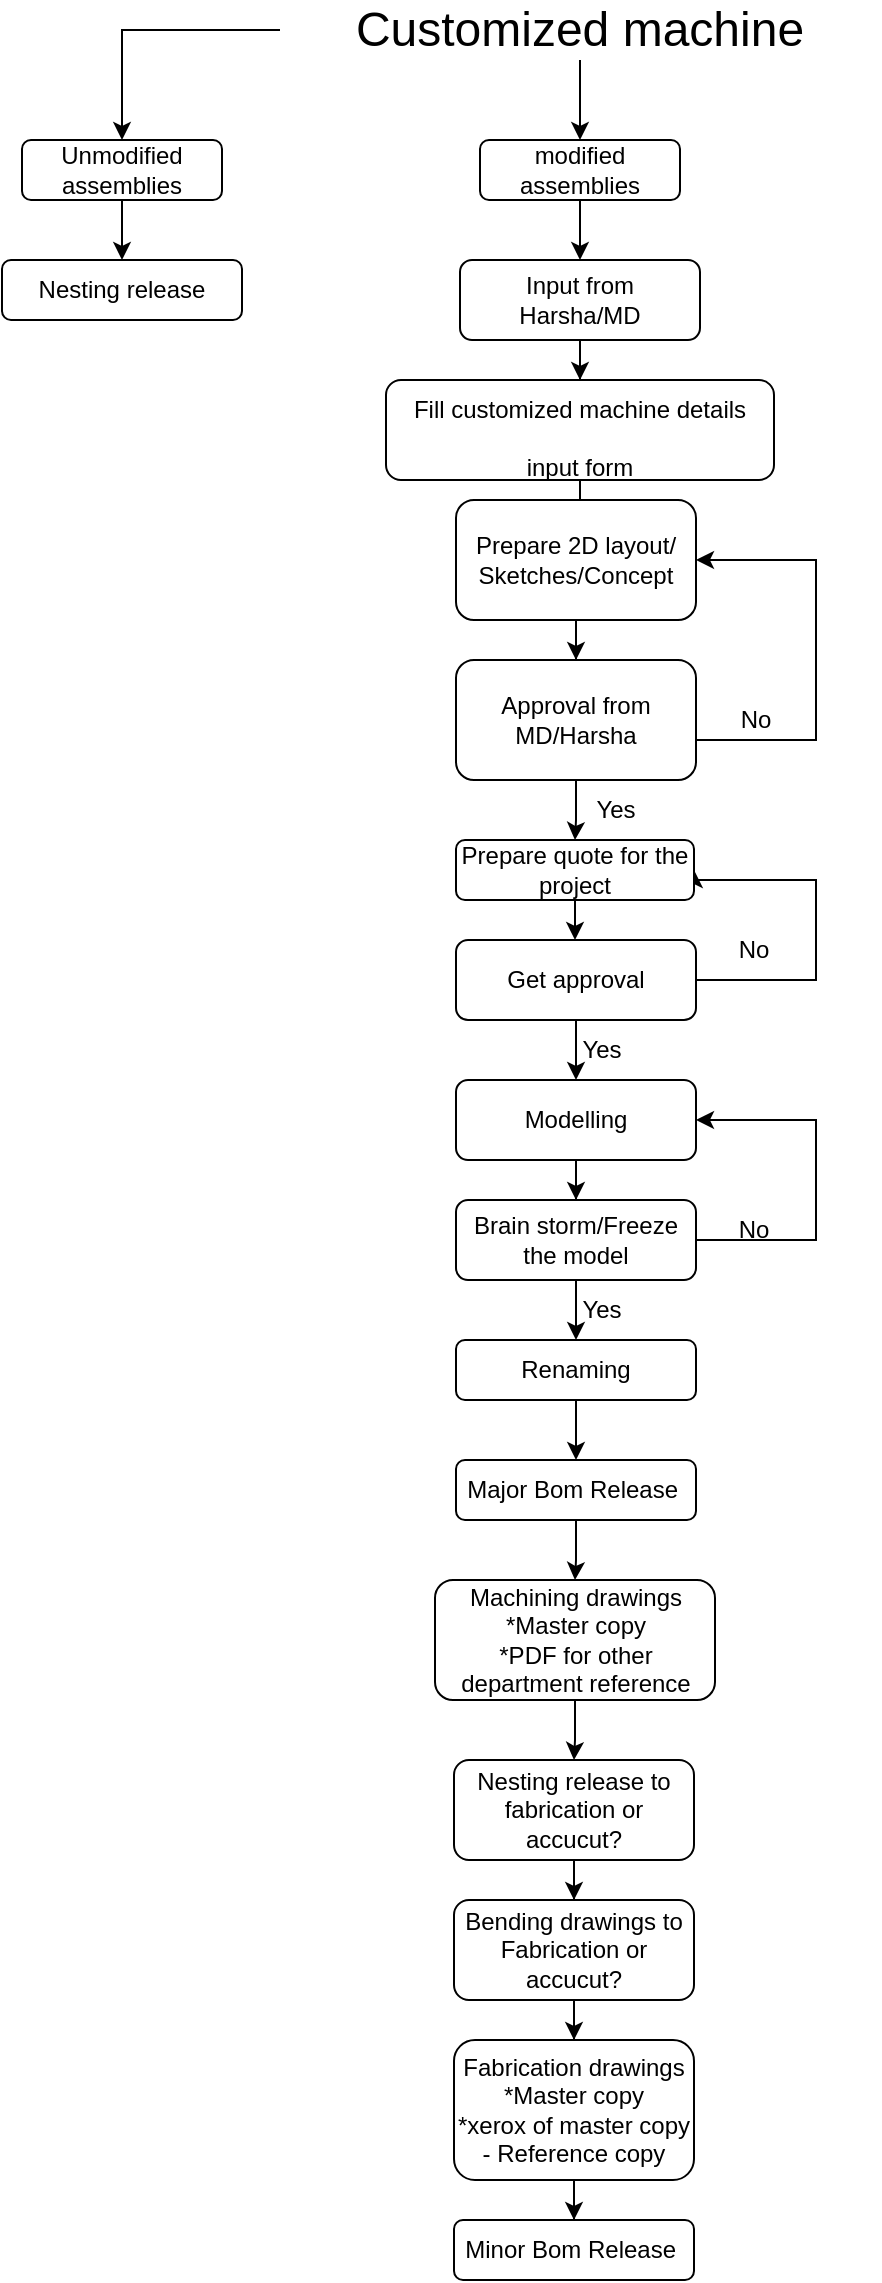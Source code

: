 <mxfile version="20.3.0" type="github">
  <diagram id="C5RBs43oDa-KdzZeNtuy" name="Page-1">
    <mxGraphModel dx="782" dy="470" grid="1" gridSize="10" guides="1" tooltips="1" connect="1" arrows="1" fold="1" page="1" pageScale="1" pageWidth="827" pageHeight="1169" math="0" shadow="0">
      <root>
        <mxCell id="WIyWlLk6GJQsqaUBKTNV-0" />
        <mxCell id="WIyWlLk6GJQsqaUBKTNV-1" parent="WIyWlLk6GJQsqaUBKTNV-0" />
        <mxCell id="jDneJU6gU1Lfz4TUf1gU-5" style="edgeStyle=orthogonalEdgeStyle;rounded=0;orthogonalLoop=1;jettySize=auto;html=1;fontSize=12;" parent="WIyWlLk6GJQsqaUBKTNV-1" source="WIyWlLk6GJQsqaUBKTNV-3" target="jDneJU6gU1Lfz4TUf1gU-2" edge="1">
          <mxGeometry relative="1" as="geometry" />
        </mxCell>
        <mxCell id="WIyWlLk6GJQsqaUBKTNV-3" value="Input from Harsha/MD" style="rounded=1;whiteSpace=wrap;html=1;fontSize=12;glass=0;strokeWidth=1;shadow=0;" parent="WIyWlLk6GJQsqaUBKTNV-1" vertex="1">
          <mxGeometry x="339" y="130" width="120" height="40" as="geometry" />
        </mxCell>
        <mxCell id="2XbQJNH8ckqrxTOljicF-5" style="edgeStyle=orthogonalEdgeStyle;rounded=0;orthogonalLoop=1;jettySize=auto;html=1;" edge="1" parent="WIyWlLk6GJQsqaUBKTNV-1" source="jDneJU6gU1Lfz4TUf1gU-0" target="2XbQJNH8ckqrxTOljicF-0">
          <mxGeometry relative="1" as="geometry" />
        </mxCell>
        <mxCell id="2XbQJNH8ckqrxTOljicF-6" style="edgeStyle=orthogonalEdgeStyle;rounded=0;orthogonalLoop=1;jettySize=auto;html=1;entryX=0.5;entryY=0;entryDx=0;entryDy=0;" edge="1" parent="WIyWlLk6GJQsqaUBKTNV-1" source="jDneJU6gU1Lfz4TUf1gU-0" target="2XbQJNH8ckqrxTOljicF-1">
          <mxGeometry relative="1" as="geometry" />
        </mxCell>
        <mxCell id="jDneJU6gU1Lfz4TUf1gU-0" value="&lt;font style=&quot;font-size: 24px;&quot;&gt;Customized machine&lt;/font&gt;" style="text;html=1;strokeColor=none;fillColor=none;align=center;verticalAlign=middle;whiteSpace=wrap;rounded=0;" parent="WIyWlLk6GJQsqaUBKTNV-1" vertex="1">
          <mxGeometry x="249" width="300" height="30" as="geometry" />
        </mxCell>
        <mxCell id="jDneJU6gU1Lfz4TUf1gU-4" style="edgeStyle=orthogonalEdgeStyle;rounded=0;orthogonalLoop=1;jettySize=auto;html=1;entryX=0.5;entryY=0;entryDx=0;entryDy=0;fontSize=12;" parent="WIyWlLk6GJQsqaUBKTNV-1" source="jDneJU6gU1Lfz4TUf1gU-2" target="jDneJU6gU1Lfz4TUf1gU-3" edge="1">
          <mxGeometry relative="1" as="geometry" />
        </mxCell>
        <mxCell id="jDneJU6gU1Lfz4TUf1gU-2" value="&lt;span style=&quot;font-size: 12px;&quot;&gt;Fill customized machine details input form&lt;/span&gt;" style="rounded=1;whiteSpace=wrap;html=1;fontSize=24;" parent="WIyWlLk6GJQsqaUBKTNV-1" vertex="1">
          <mxGeometry x="302" y="190" width="194" height="50" as="geometry" />
        </mxCell>
        <mxCell id="jDneJU6gU1Lfz4TUf1gU-7" style="edgeStyle=orthogonalEdgeStyle;rounded=0;orthogonalLoop=1;jettySize=auto;html=1;fontSize=12;" parent="WIyWlLk6GJQsqaUBKTNV-1" source="jDneJU6gU1Lfz4TUf1gU-3" target="jDneJU6gU1Lfz4TUf1gU-6" edge="1">
          <mxGeometry relative="1" as="geometry" />
        </mxCell>
        <mxCell id="jDneJU6gU1Lfz4TUf1gU-3" value="Prepare 2D layout/ Sketches/Concept" style="rounded=1;whiteSpace=wrap;html=1;fontSize=12;" parent="WIyWlLk6GJQsqaUBKTNV-1" vertex="1">
          <mxGeometry x="337" y="250" width="120" height="60" as="geometry" />
        </mxCell>
        <mxCell id="jDneJU6gU1Lfz4TUf1gU-8" style="edgeStyle=orthogonalEdgeStyle;rounded=0;orthogonalLoop=1;jettySize=auto;html=1;fontSize=12;entryX=1;entryY=0.5;entryDx=0;entryDy=0;" parent="WIyWlLk6GJQsqaUBKTNV-1" source="jDneJU6gU1Lfz4TUf1gU-6" target="jDneJU6gU1Lfz4TUf1gU-3" edge="1">
          <mxGeometry relative="1" as="geometry">
            <mxPoint x="607" y="210" as="targetPoint" />
            <Array as="points">
              <mxPoint x="517" y="370" />
              <mxPoint x="517" y="280" />
            </Array>
          </mxGeometry>
        </mxCell>
        <mxCell id="jDneJU6gU1Lfz4TUf1gU-34" style="edgeStyle=orthogonalEdgeStyle;rounded=0;orthogonalLoop=1;jettySize=auto;html=1;entryX=0.5;entryY=0;entryDx=0;entryDy=0;fontSize=12;" parent="WIyWlLk6GJQsqaUBKTNV-1" source="jDneJU6gU1Lfz4TUf1gU-6" target="jDneJU6gU1Lfz4TUf1gU-13" edge="1">
          <mxGeometry relative="1" as="geometry" />
        </mxCell>
        <mxCell id="jDneJU6gU1Lfz4TUf1gU-6" value="Approval from MD/Harsha" style="rounded=1;whiteSpace=wrap;html=1;fontSize=12;" parent="WIyWlLk6GJQsqaUBKTNV-1" vertex="1">
          <mxGeometry x="337" y="330" width="120" height="60" as="geometry" />
        </mxCell>
        <mxCell id="jDneJU6gU1Lfz4TUf1gU-9" value="No" style="text;html=1;strokeColor=none;fillColor=none;align=center;verticalAlign=middle;whiteSpace=wrap;rounded=0;fontSize=12;" parent="WIyWlLk6GJQsqaUBKTNV-1" vertex="1">
          <mxGeometry x="457" y="345" width="60" height="30" as="geometry" />
        </mxCell>
        <mxCell id="jDneJU6gU1Lfz4TUf1gU-11" value="Yes" style="text;html=1;strokeColor=none;fillColor=none;align=center;verticalAlign=middle;whiteSpace=wrap;rounded=0;fontSize=12;" parent="WIyWlLk6GJQsqaUBKTNV-1" vertex="1">
          <mxGeometry x="387" y="390" width="60" height="30" as="geometry" />
        </mxCell>
        <mxCell id="jDneJU6gU1Lfz4TUf1gU-22" style="edgeStyle=orthogonalEdgeStyle;rounded=0;orthogonalLoop=1;jettySize=auto;html=1;fontSize=12;entryX=0.5;entryY=0;entryDx=0;entryDy=0;" parent="WIyWlLk6GJQsqaUBKTNV-1" source="jDneJU6gU1Lfz4TUf1gU-14" target="jDneJU6gU1Lfz4TUf1gU-23" edge="1">
          <mxGeometry relative="1" as="geometry">
            <mxPoint x="397" y="710" as="targetPoint" />
          </mxGeometry>
        </mxCell>
        <mxCell id="jDneJU6gU1Lfz4TUf1gU-36" style="edgeStyle=orthogonalEdgeStyle;rounded=0;orthogonalLoop=1;jettySize=auto;html=1;entryX=1;entryY=0.5;entryDx=0;entryDy=0;fontSize=12;" parent="WIyWlLk6GJQsqaUBKTNV-1" source="jDneJU6gU1Lfz4TUf1gU-14" target="jDneJU6gU1Lfz4TUf1gU-13" edge="1">
          <mxGeometry relative="1" as="geometry">
            <Array as="points">
              <mxPoint x="517" y="490" />
              <mxPoint x="517" y="440" />
              <mxPoint x="456" y="440" />
            </Array>
          </mxGeometry>
        </mxCell>
        <mxCell id="jDneJU6gU1Lfz4TUf1gU-14" value="Get approval" style="rounded=1;whiteSpace=wrap;html=1;fontSize=12;" parent="WIyWlLk6GJQsqaUBKTNV-1" vertex="1">
          <mxGeometry x="337" y="470" width="120" height="40" as="geometry" />
        </mxCell>
        <mxCell id="jDneJU6gU1Lfz4TUf1gU-17" value="No" style="text;html=1;strokeColor=none;fillColor=none;align=center;verticalAlign=middle;whiteSpace=wrap;rounded=0;fontSize=12;" parent="WIyWlLk6GJQsqaUBKTNV-1" vertex="1">
          <mxGeometry x="456" y="460" width="60" height="30" as="geometry" />
        </mxCell>
        <mxCell id="jDneJU6gU1Lfz4TUf1gU-44" style="edgeStyle=orthogonalEdgeStyle;rounded=0;orthogonalLoop=1;jettySize=auto;html=1;fontSize=12;" parent="WIyWlLk6GJQsqaUBKTNV-1" source="jDneJU6gU1Lfz4TUf1gU-23" target="jDneJU6gU1Lfz4TUf1gU-42" edge="1">
          <mxGeometry relative="1" as="geometry" />
        </mxCell>
        <mxCell id="jDneJU6gU1Lfz4TUf1gU-23" value="Modelling" style="rounded=1;whiteSpace=wrap;html=1;fontSize=12;" parent="WIyWlLk6GJQsqaUBKTNV-1" vertex="1">
          <mxGeometry x="337" y="540" width="120" height="40" as="geometry" />
        </mxCell>
        <mxCell id="jDneJU6gU1Lfz4TUf1gU-24" value="Yes" style="text;html=1;strokeColor=none;fillColor=none;align=center;verticalAlign=middle;whiteSpace=wrap;rounded=0;fontSize=12;" parent="WIyWlLk6GJQsqaUBKTNV-1" vertex="1">
          <mxGeometry x="380" y="510" width="60" height="30" as="geometry" />
        </mxCell>
        <mxCell id="jDneJU6gU1Lfz4TUf1gU-39" style="edgeStyle=orthogonalEdgeStyle;rounded=0;orthogonalLoop=1;jettySize=auto;html=1;entryX=0.5;entryY=0;entryDx=0;entryDy=0;fontSize=12;" parent="WIyWlLk6GJQsqaUBKTNV-1" source="jDneJU6gU1Lfz4TUf1gU-25" target="jDneJU6gU1Lfz4TUf1gU-27" edge="1">
          <mxGeometry relative="1" as="geometry" />
        </mxCell>
        <mxCell id="jDneJU6gU1Lfz4TUf1gU-25" value="Major Bom Release&amp;nbsp;" style="rounded=1;whiteSpace=wrap;html=1;fontSize=12;" parent="WIyWlLk6GJQsqaUBKTNV-1" vertex="1">
          <mxGeometry x="337" y="730" width="120" height="30" as="geometry" />
        </mxCell>
        <mxCell id="jDneJU6gU1Lfz4TUf1gU-37" style="edgeStyle=orthogonalEdgeStyle;rounded=0;orthogonalLoop=1;jettySize=auto;html=1;fontSize=12;" parent="WIyWlLk6GJQsqaUBKTNV-1" source="jDneJU6gU1Lfz4TUf1gU-27" target="jDneJU6gU1Lfz4TUf1gU-28" edge="1">
          <mxGeometry relative="1" as="geometry" />
        </mxCell>
        <mxCell id="jDneJU6gU1Lfz4TUf1gU-27" value="Machining drawings&lt;br&gt;*Master copy&lt;br&gt;*PDF for other department reference" style="rounded=1;whiteSpace=wrap;html=1;fontSize=12;" parent="WIyWlLk6GJQsqaUBKTNV-1" vertex="1">
          <mxGeometry x="326.5" y="790" width="140" height="60" as="geometry" />
        </mxCell>
        <mxCell id="jDneJU6gU1Lfz4TUf1gU-49" style="edgeStyle=orthogonalEdgeStyle;rounded=0;orthogonalLoop=1;jettySize=auto;html=1;fontSize=12;" parent="WIyWlLk6GJQsqaUBKTNV-1" source="jDneJU6gU1Lfz4TUf1gU-28" target="jDneJU6gU1Lfz4TUf1gU-30" edge="1">
          <mxGeometry relative="1" as="geometry">
            <mxPoint x="397" y="910" as="targetPoint" />
          </mxGeometry>
        </mxCell>
        <mxCell id="jDneJU6gU1Lfz4TUf1gU-28" value="Nesting release to fabrication or accucut?" style="rounded=1;whiteSpace=wrap;html=1;fontSize=12;" parent="WIyWlLk6GJQsqaUBKTNV-1" vertex="1">
          <mxGeometry x="336" y="880" width="120" height="50" as="geometry" />
        </mxCell>
        <mxCell id="jDneJU6gU1Lfz4TUf1gU-41" style="edgeStyle=orthogonalEdgeStyle;rounded=0;orthogonalLoop=1;jettySize=auto;html=1;fontSize=12;" parent="WIyWlLk6GJQsqaUBKTNV-1" source="jDneJU6gU1Lfz4TUf1gU-30" target="jDneJU6gU1Lfz4TUf1gU-40" edge="1">
          <mxGeometry relative="1" as="geometry" />
        </mxCell>
        <mxCell id="jDneJU6gU1Lfz4TUf1gU-30" value="Bending drawings to Fabrication or accucut?" style="rounded=1;whiteSpace=wrap;html=1;fontSize=12;" parent="WIyWlLk6GJQsqaUBKTNV-1" vertex="1">
          <mxGeometry x="336" y="950" width="120" height="50" as="geometry" />
        </mxCell>
        <mxCell id="jDneJU6gU1Lfz4TUf1gU-35" style="edgeStyle=orthogonalEdgeStyle;rounded=0;orthogonalLoop=1;jettySize=auto;html=1;fontSize=12;" parent="WIyWlLk6GJQsqaUBKTNV-1" source="jDneJU6gU1Lfz4TUf1gU-13" target="jDneJU6gU1Lfz4TUf1gU-14" edge="1">
          <mxGeometry relative="1" as="geometry" />
        </mxCell>
        <mxCell id="jDneJU6gU1Lfz4TUf1gU-13" value="Prepare quote for the project" style="rounded=1;whiteSpace=wrap;html=1;fontSize=12;" parent="WIyWlLk6GJQsqaUBKTNV-1" vertex="1">
          <mxGeometry x="337" y="420" width="119" height="30" as="geometry" />
        </mxCell>
        <mxCell id="jDneJU6gU1Lfz4TUf1gU-58" style="edgeStyle=orthogonalEdgeStyle;rounded=0;orthogonalLoop=1;jettySize=auto;html=1;fontSize=12;" parent="WIyWlLk6GJQsqaUBKTNV-1" source="jDneJU6gU1Lfz4TUf1gU-40" target="jDneJU6gU1Lfz4TUf1gU-57" edge="1">
          <mxGeometry relative="1" as="geometry" />
        </mxCell>
        <mxCell id="jDneJU6gU1Lfz4TUf1gU-40" value="Fabrication drawings&lt;br&gt;*Master copy&lt;br&gt;*xerox of master copy - Reference copy" style="rounded=1;whiteSpace=wrap;html=1;fontSize=12;" parent="WIyWlLk6GJQsqaUBKTNV-1" vertex="1">
          <mxGeometry x="336" y="1020" width="120" height="70" as="geometry" />
        </mxCell>
        <mxCell id="jDneJU6gU1Lfz4TUf1gU-46" style="edgeStyle=orthogonalEdgeStyle;rounded=0;orthogonalLoop=1;jettySize=auto;html=1;entryX=1;entryY=0.5;entryDx=0;entryDy=0;fontSize=12;" parent="WIyWlLk6GJQsqaUBKTNV-1" source="jDneJU6gU1Lfz4TUf1gU-42" target="jDneJU6gU1Lfz4TUf1gU-23" edge="1">
          <mxGeometry relative="1" as="geometry">
            <Array as="points">
              <mxPoint x="517" y="620" />
              <mxPoint x="517" y="560" />
            </Array>
          </mxGeometry>
        </mxCell>
        <mxCell id="jDneJU6gU1Lfz4TUf1gU-55" style="edgeStyle=orthogonalEdgeStyle;rounded=0;orthogonalLoop=1;jettySize=auto;html=1;fontSize=12;" parent="WIyWlLk6GJQsqaUBKTNV-1" source="jDneJU6gU1Lfz4TUf1gU-42" target="jDneJU6gU1Lfz4TUf1gU-54" edge="1">
          <mxGeometry relative="1" as="geometry" />
        </mxCell>
        <mxCell id="jDneJU6gU1Lfz4TUf1gU-42" value="Brain storm/Freeze the model" style="rounded=1;whiteSpace=wrap;html=1;fontSize=12;" parent="WIyWlLk6GJQsqaUBKTNV-1" vertex="1">
          <mxGeometry x="337" y="600" width="120" height="40" as="geometry" />
        </mxCell>
        <mxCell id="jDneJU6gU1Lfz4TUf1gU-45" value="Yes" style="text;html=1;strokeColor=none;fillColor=none;align=center;verticalAlign=middle;whiteSpace=wrap;rounded=0;fontSize=12;" parent="WIyWlLk6GJQsqaUBKTNV-1" vertex="1">
          <mxGeometry x="380" y="640" width="60" height="30" as="geometry" />
        </mxCell>
        <mxCell id="jDneJU6gU1Lfz4TUf1gU-47" value="No" style="text;html=1;strokeColor=none;fillColor=none;align=center;verticalAlign=middle;whiteSpace=wrap;rounded=0;fontSize=12;" parent="WIyWlLk6GJQsqaUBKTNV-1" vertex="1">
          <mxGeometry x="456" y="600" width="60" height="30" as="geometry" />
        </mxCell>
        <mxCell id="jDneJU6gU1Lfz4TUf1gU-56" style="edgeStyle=orthogonalEdgeStyle;rounded=0;orthogonalLoop=1;jettySize=auto;html=1;fontSize=12;" parent="WIyWlLk6GJQsqaUBKTNV-1" source="jDneJU6gU1Lfz4TUf1gU-54" target="jDneJU6gU1Lfz4TUf1gU-25" edge="1">
          <mxGeometry relative="1" as="geometry" />
        </mxCell>
        <mxCell id="jDneJU6gU1Lfz4TUf1gU-54" value="Renaming" style="rounded=1;whiteSpace=wrap;html=1;fontSize=12;" parent="WIyWlLk6GJQsqaUBKTNV-1" vertex="1">
          <mxGeometry x="337" y="670" width="120" height="30" as="geometry" />
        </mxCell>
        <mxCell id="jDneJU6gU1Lfz4TUf1gU-57" value="Minor Bom Release&amp;nbsp;" style="rounded=1;whiteSpace=wrap;html=1;fontSize=12;" parent="WIyWlLk6GJQsqaUBKTNV-1" vertex="1">
          <mxGeometry x="336" y="1110" width="120" height="30" as="geometry" />
        </mxCell>
        <mxCell id="2XbQJNH8ckqrxTOljicF-8" style="edgeStyle=orthogonalEdgeStyle;rounded=0;orthogonalLoop=1;jettySize=auto;html=1;" edge="1" parent="WIyWlLk6GJQsqaUBKTNV-1" source="2XbQJNH8ckqrxTOljicF-0" target="2XbQJNH8ckqrxTOljicF-7">
          <mxGeometry relative="1" as="geometry" />
        </mxCell>
        <mxCell id="2XbQJNH8ckqrxTOljicF-0" value="Unmodified assemblies" style="rounded=1;whiteSpace=wrap;html=1;" vertex="1" parent="WIyWlLk6GJQsqaUBKTNV-1">
          <mxGeometry x="120" y="70" width="100" height="30" as="geometry" />
        </mxCell>
        <mxCell id="2XbQJNH8ckqrxTOljicF-2" style="edgeStyle=orthogonalEdgeStyle;rounded=0;orthogonalLoop=1;jettySize=auto;html=1;" edge="1" parent="WIyWlLk6GJQsqaUBKTNV-1" source="2XbQJNH8ckqrxTOljicF-1" target="WIyWlLk6GJQsqaUBKTNV-3">
          <mxGeometry relative="1" as="geometry" />
        </mxCell>
        <mxCell id="2XbQJNH8ckqrxTOljicF-1" value="modified assemblies" style="rounded=1;whiteSpace=wrap;html=1;" vertex="1" parent="WIyWlLk6GJQsqaUBKTNV-1">
          <mxGeometry x="349" y="70" width="100" height="30" as="geometry" />
        </mxCell>
        <mxCell id="2XbQJNH8ckqrxTOljicF-7" value="Nesting release" style="rounded=1;whiteSpace=wrap;html=1;" vertex="1" parent="WIyWlLk6GJQsqaUBKTNV-1">
          <mxGeometry x="110" y="130" width="120" height="30" as="geometry" />
        </mxCell>
      </root>
    </mxGraphModel>
  </diagram>
</mxfile>
